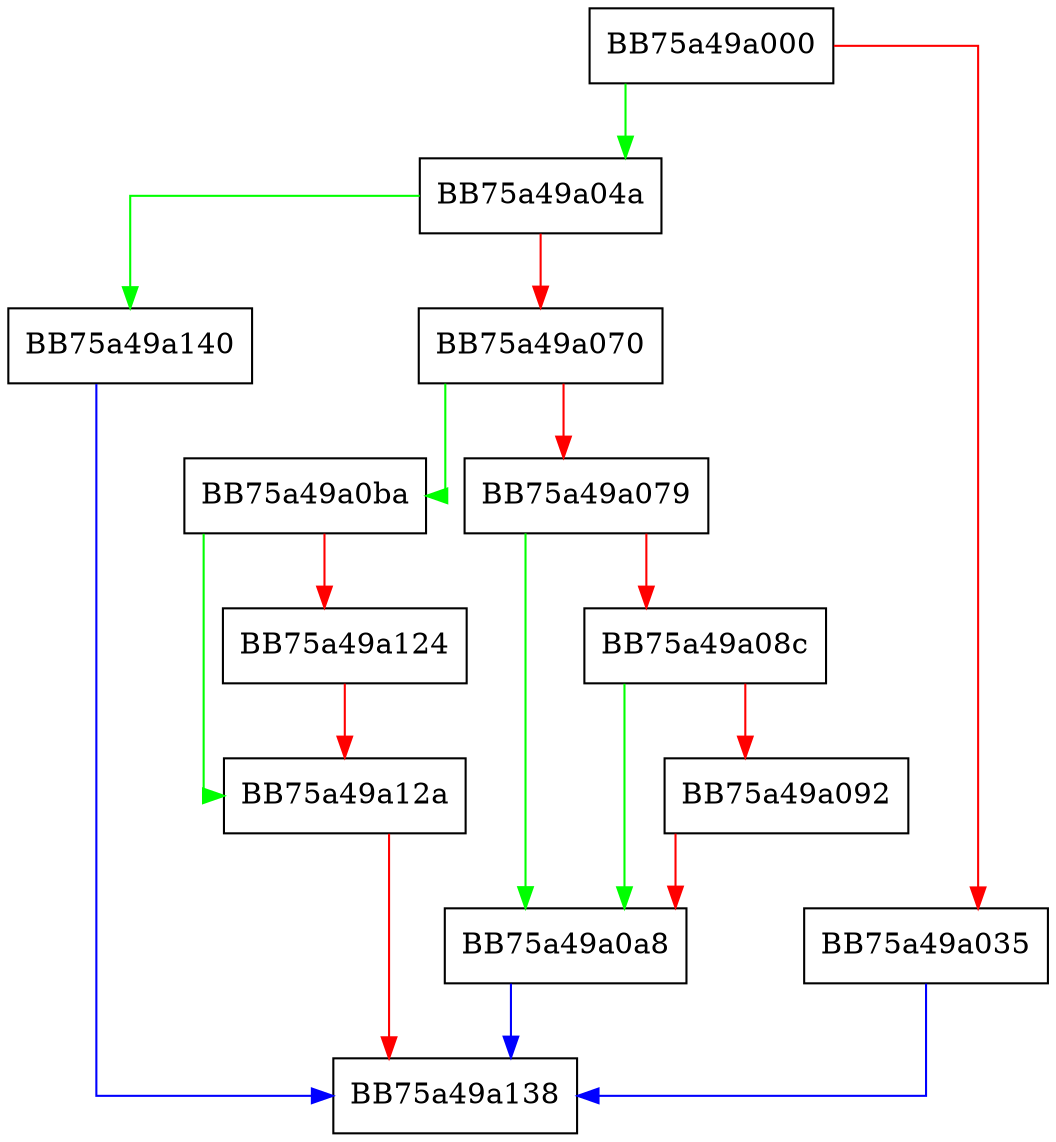 digraph EventUpdate {
  node [shape="box"];
  graph [splines=ortho];
  BB75a49a000 -> BB75a49a04a [color="green"];
  BB75a49a000 -> BB75a49a035 [color="red"];
  BB75a49a035 -> BB75a49a138 [color="blue"];
  BB75a49a04a -> BB75a49a140 [color="green"];
  BB75a49a04a -> BB75a49a070 [color="red"];
  BB75a49a070 -> BB75a49a0ba [color="green"];
  BB75a49a070 -> BB75a49a079 [color="red"];
  BB75a49a079 -> BB75a49a0a8 [color="green"];
  BB75a49a079 -> BB75a49a08c [color="red"];
  BB75a49a08c -> BB75a49a0a8 [color="green"];
  BB75a49a08c -> BB75a49a092 [color="red"];
  BB75a49a092 -> BB75a49a0a8 [color="red"];
  BB75a49a0a8 -> BB75a49a138 [color="blue"];
  BB75a49a0ba -> BB75a49a12a [color="green"];
  BB75a49a0ba -> BB75a49a124 [color="red"];
  BB75a49a124 -> BB75a49a12a [color="red"];
  BB75a49a12a -> BB75a49a138 [color="red"];
  BB75a49a140 -> BB75a49a138 [color="blue"];
}
